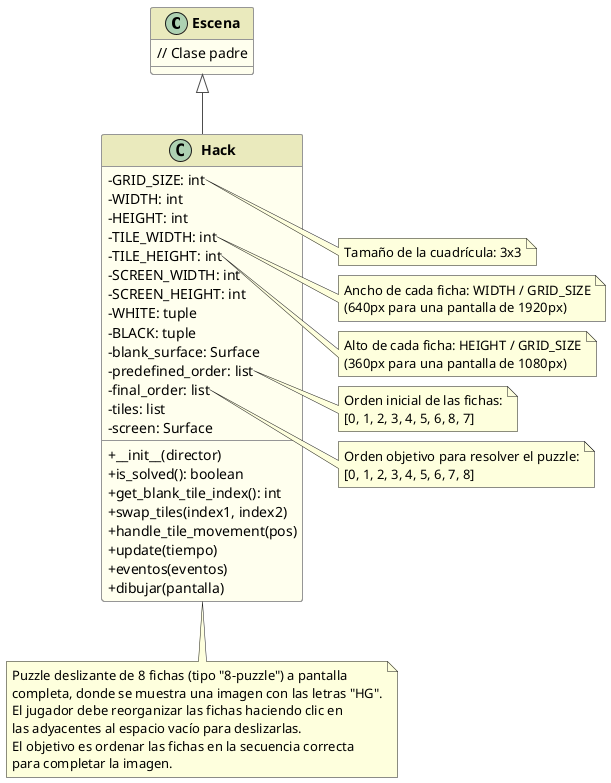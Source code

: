@startuml HackPuzzle

skinparam classAttributeIconSize 0
skinparam classFontStyle bold
skinparam classBackgroundColor #FFFFEE
skinparam classBorderColor #969696
skinparam arrowColor #4D4D4D
skinparam shadowing false
skinparam stereotypeCBackgroundColor #CCE6FF

skinparam class {
  FontColor #000000
  HeaderBackgroundColor #EAEABD
  BorderThickness 1
}

class Escena {
  // Clase padre
}

class Hack {
  -GRID_SIZE: int
  -WIDTH: int
  -HEIGHT: int
  -TILE_WIDTH: int
  -TILE_HEIGHT: int
  -SCREEN_WIDTH: int
  -SCREEN_HEIGHT: int
  -WHITE: tuple
  -BLACK: tuple
  -blank_surface: Surface
  -predefined_order: list
  -final_order: list
  -tiles: list
  -screen: Surface
  +__init__(director)
  +is_solved(): boolean
  +get_blank_tile_index(): int
  +swap_tiles(index1, index2)
  +handle_tile_movement(pos)
  +update(tiempo)
  +eventos(eventos)
  +dibujar(pantalla)
}

' Relaciones
Escena <|-- Hack

note right of Hack::GRID_SIZE
  Tamaño de la cuadrícula: 3x3
end note

note right of Hack::TILE_WIDTH
  Ancho de cada ficha: WIDTH / GRID_SIZE
  (640px para una pantalla de 1920px)
end note

note right of Hack::TILE_HEIGHT
  Alto de cada ficha: HEIGHT / GRID_SIZE
  (360px para una pantalla de 1080px)
end note

note right of Hack::predefined_order
  Orden inicial de las fichas:
  [0, 1, 2, 3, 4, 5, 6, 8, 7]
end note

note right of Hack::final_order
  Orden objetivo para resolver el puzzle:
  [0, 1, 2, 3, 4, 5, 6, 7, 8]
end note

note bottom of Hack
  Puzzle deslizante de 8 fichas (tipo "8-puzzle") a pantalla
  completa, donde se muestra una imagen con las letras "HG".
  El jugador debe reorganizar las fichas haciendo clic en
  las adyacentes al espacio vacío para deslizarlas. 
  El objetivo es ordenar las fichas en la secuencia correcta
  para completar la imagen.
end note

@enduml